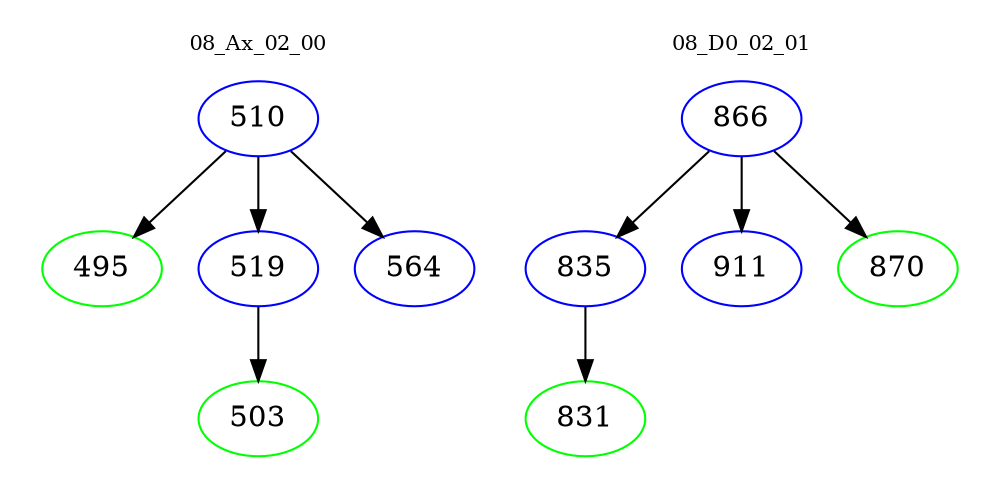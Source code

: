 digraph{
subgraph cluster_0 {
color = white
label = "08_Ax_02_00";
fontsize=10;
T0_510 [label="510", color="blue"]
T0_510 -> T0_495 [color="black"]
T0_495 [label="495", color="green"]
T0_510 -> T0_519 [color="black"]
T0_519 [label="519", color="blue"]
T0_519 -> T0_503 [color="black"]
T0_503 [label="503", color="green"]
T0_510 -> T0_564 [color="black"]
T0_564 [label="564", color="blue"]
}
subgraph cluster_1 {
color = white
label = "08_D0_02_01";
fontsize=10;
T1_866 [label="866", color="blue"]
T1_866 -> T1_835 [color="black"]
T1_835 [label="835", color="blue"]
T1_835 -> T1_831 [color="black"]
T1_831 [label="831", color="green"]
T1_866 -> T1_911 [color="black"]
T1_911 [label="911", color="blue"]
T1_866 -> T1_870 [color="black"]
T1_870 [label="870", color="green"]
}
}
